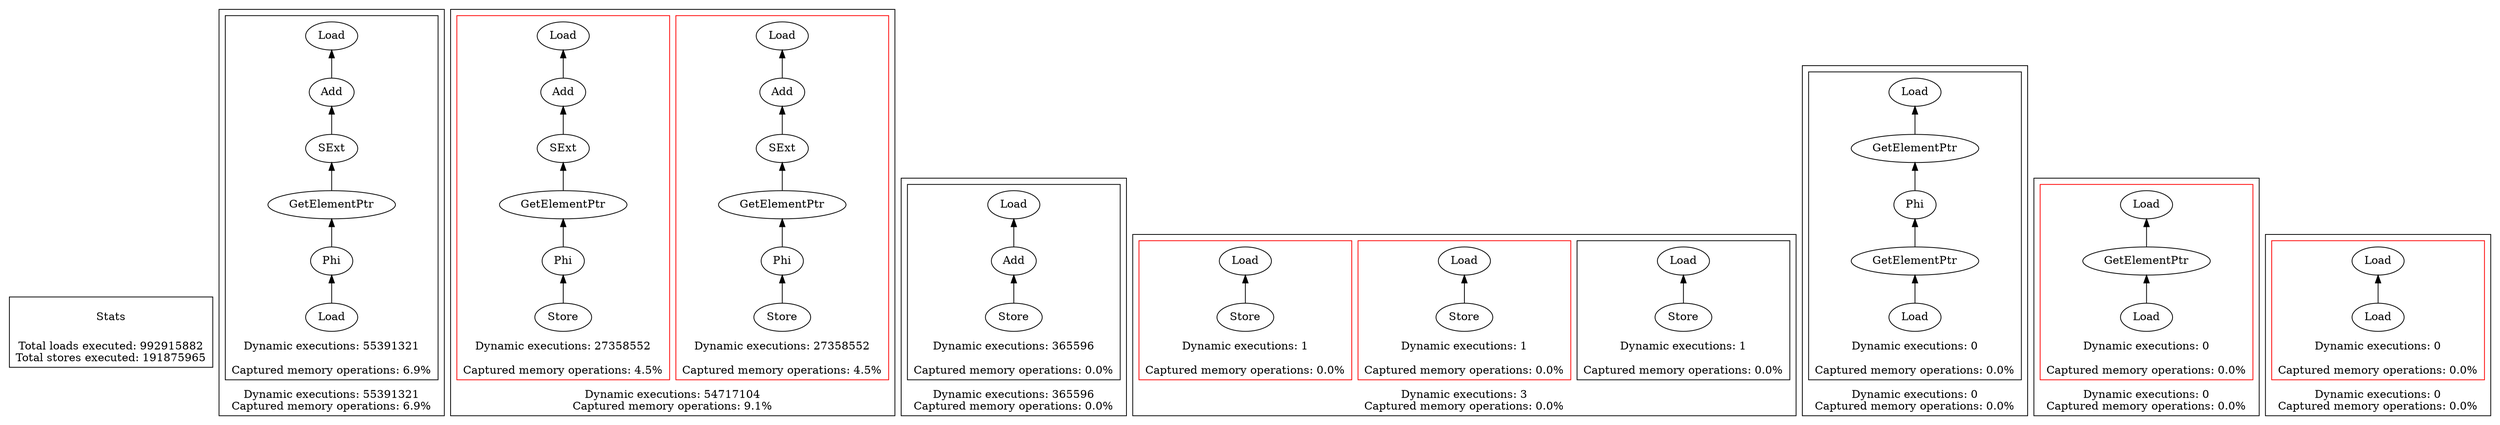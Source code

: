 strict digraph {
rankdir=BT
subgraph {
Stats [shape=plaintext]
cluster=true
label="Total loads executed: 992915882\nTotal stores executed: 191875965"
}
subgraph {
subgraph {
{
rank=min
"0_0_156" [label="Load"]
}
"0_0_146" [label="Phi"]
"0_0_156" -> "0_0_146"
"0_0_140" [label="GetElementPtr"]
"0_0_146" -> "0_0_140"
"0_0_138" [label="Add"]
"0_0_137" [label="Load"]
"0_0_138" -> "0_0_137"
"0_0_139" [label="SExt"]
"0_0_139" -> "0_0_138"
"0_0_140" -> "0_0_139"
cluster=true
label="Dynamic executions: 55391321\n\nCaptured memory operations: 6.9%"
}
cluster=true
label="Dynamic executions: 55391321\nCaptured memory operations: 6.9%"
}
subgraph {
subgraph {
{
rank=min
"1_0_160" [label="Store"]
}
"1_0_146" [label="Phi"]
"1_0_160" -> "1_0_146"
"1_0_140" [label="GetElementPtr"]
"1_0_146" -> "1_0_140"
"1_0_138" [label="Add"]
"1_0_137" [label="Load"]
"1_0_138" -> "1_0_137"
"1_0_139" [label="SExt"]
"1_0_139" -> "1_0_138"
"1_0_140" -> "1_0_139"
cluster=true
label="Dynamic executions: 27358552\n\nCaptured memory operations: 4.5%"
color=red
}
subgraph {
"1_1_146" [label="Phi"]
"1_1_140" [label="GetElementPtr"]
"1_1_146" -> "1_1_140"
"1_1_138" [label="Add"]
"1_1_137" [label="Load"]
"1_1_138" -> "1_1_137"
"1_1_139" [label="SExt"]
"1_1_139" -> "1_1_138"
{
rank=min
"1_1_164" [label="Store"]
}
"1_1_164" -> "1_1_146"
"1_1_140" -> "1_1_139"
cluster=true
label="Dynamic executions: 27358552\n\nCaptured memory operations: 4.5%"
color=red
}
cluster=true
label="Dynamic executions: 54717104\nCaptured memory operations: 9.1%"
}
subgraph {
subgraph {
{
rank=min
"2_0_122" [label="Store"]
}
"2_0_121" [label="Add"]
"2_0_122" -> "2_0_121"
"2_0_120" [label="Load"]
"2_0_121" -> "2_0_120"
cluster=true
label="Dynamic executions: 365596\n\nCaptured memory operations: 0.0%"
}
cluster=true
label="Dynamic executions: 365596\nCaptured memory operations: 0.0%"
}
subgraph {
subgraph {
{
rank=min
"3_0_1" [label="Store"]
}
"3_0_0" [label="Load"]
"3_0_1" -> "3_0_0"
cluster=true
label="Dynamic executions: 1\n\nCaptured memory operations: 0.0%"
}
subgraph {
{
rank=min
"3_1_75" [label="Store"]
}
"3_1_64" [label="Load"]
"3_1_75" -> "3_1_64"
cluster=true
label="Dynamic executions: 1\n\nCaptured memory operations: 0.0%"
color=red
}
subgraph {
{
rank=min
"3_2_76" [label="Store"]
}
"3_2_64" [label="Load"]
"3_2_76" -> "3_2_64"
cluster=true
label="Dynamic executions: 1\n\nCaptured memory operations: 0.0%"
color=red
}
cluster=true
label="Dynamic executions: 3\nCaptured memory operations: 0.0%"
}
subgraph {
subgraph {
"4_0_15" [label="GetElementPtr"]
"4_0_11" [label="Load"]
"4_0_15" -> "4_0_11"
"4_0_26" [label="GetElementPtr"]
"4_0_20" [label="Phi"]
"4_0_26" -> "4_0_20"
{
rank=min
"4_0_27" [label="Load"]
}
"4_0_27" -> "4_0_26"
"4_0_20" -> "4_0_15"
cluster=true
label="Dynamic executions: 0\n\nCaptured memory operations: 0.0%"
}
cluster=true
label="Dynamic executions: 0\nCaptured memory operations: 0.0%"
}
subgraph {
subgraph {
{
rank=min
"5_0_16" [label="Load"]
}
"5_0_15" [label="GetElementPtr"]
"5_0_16" -> "5_0_15"
"5_0_11" [label="Load"]
"5_0_15" -> "5_0_11"
cluster=true
label="Dynamic executions: 0\n\nCaptured memory operations: 0.0%"
color=red
}
cluster=true
label="Dynamic executions: 0\nCaptured memory operations: 0.0%"
}
subgraph {
subgraph {
{
rank=min
"6_0_12" [label="Load"]
}
"6_0_11" [label="Load"]
"6_0_12" -> "6_0_11"
cluster=true
label="Dynamic executions: 0\n\nCaptured memory operations: 0.0%"
color=red
}
cluster=true
label="Dynamic executions: 0\nCaptured memory operations: 0.0%"
}
}
